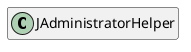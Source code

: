 @startuml
set namespaceSeparator \\
hide members
hide << alias >> circle

class JAdministratorHelper
@enduml
